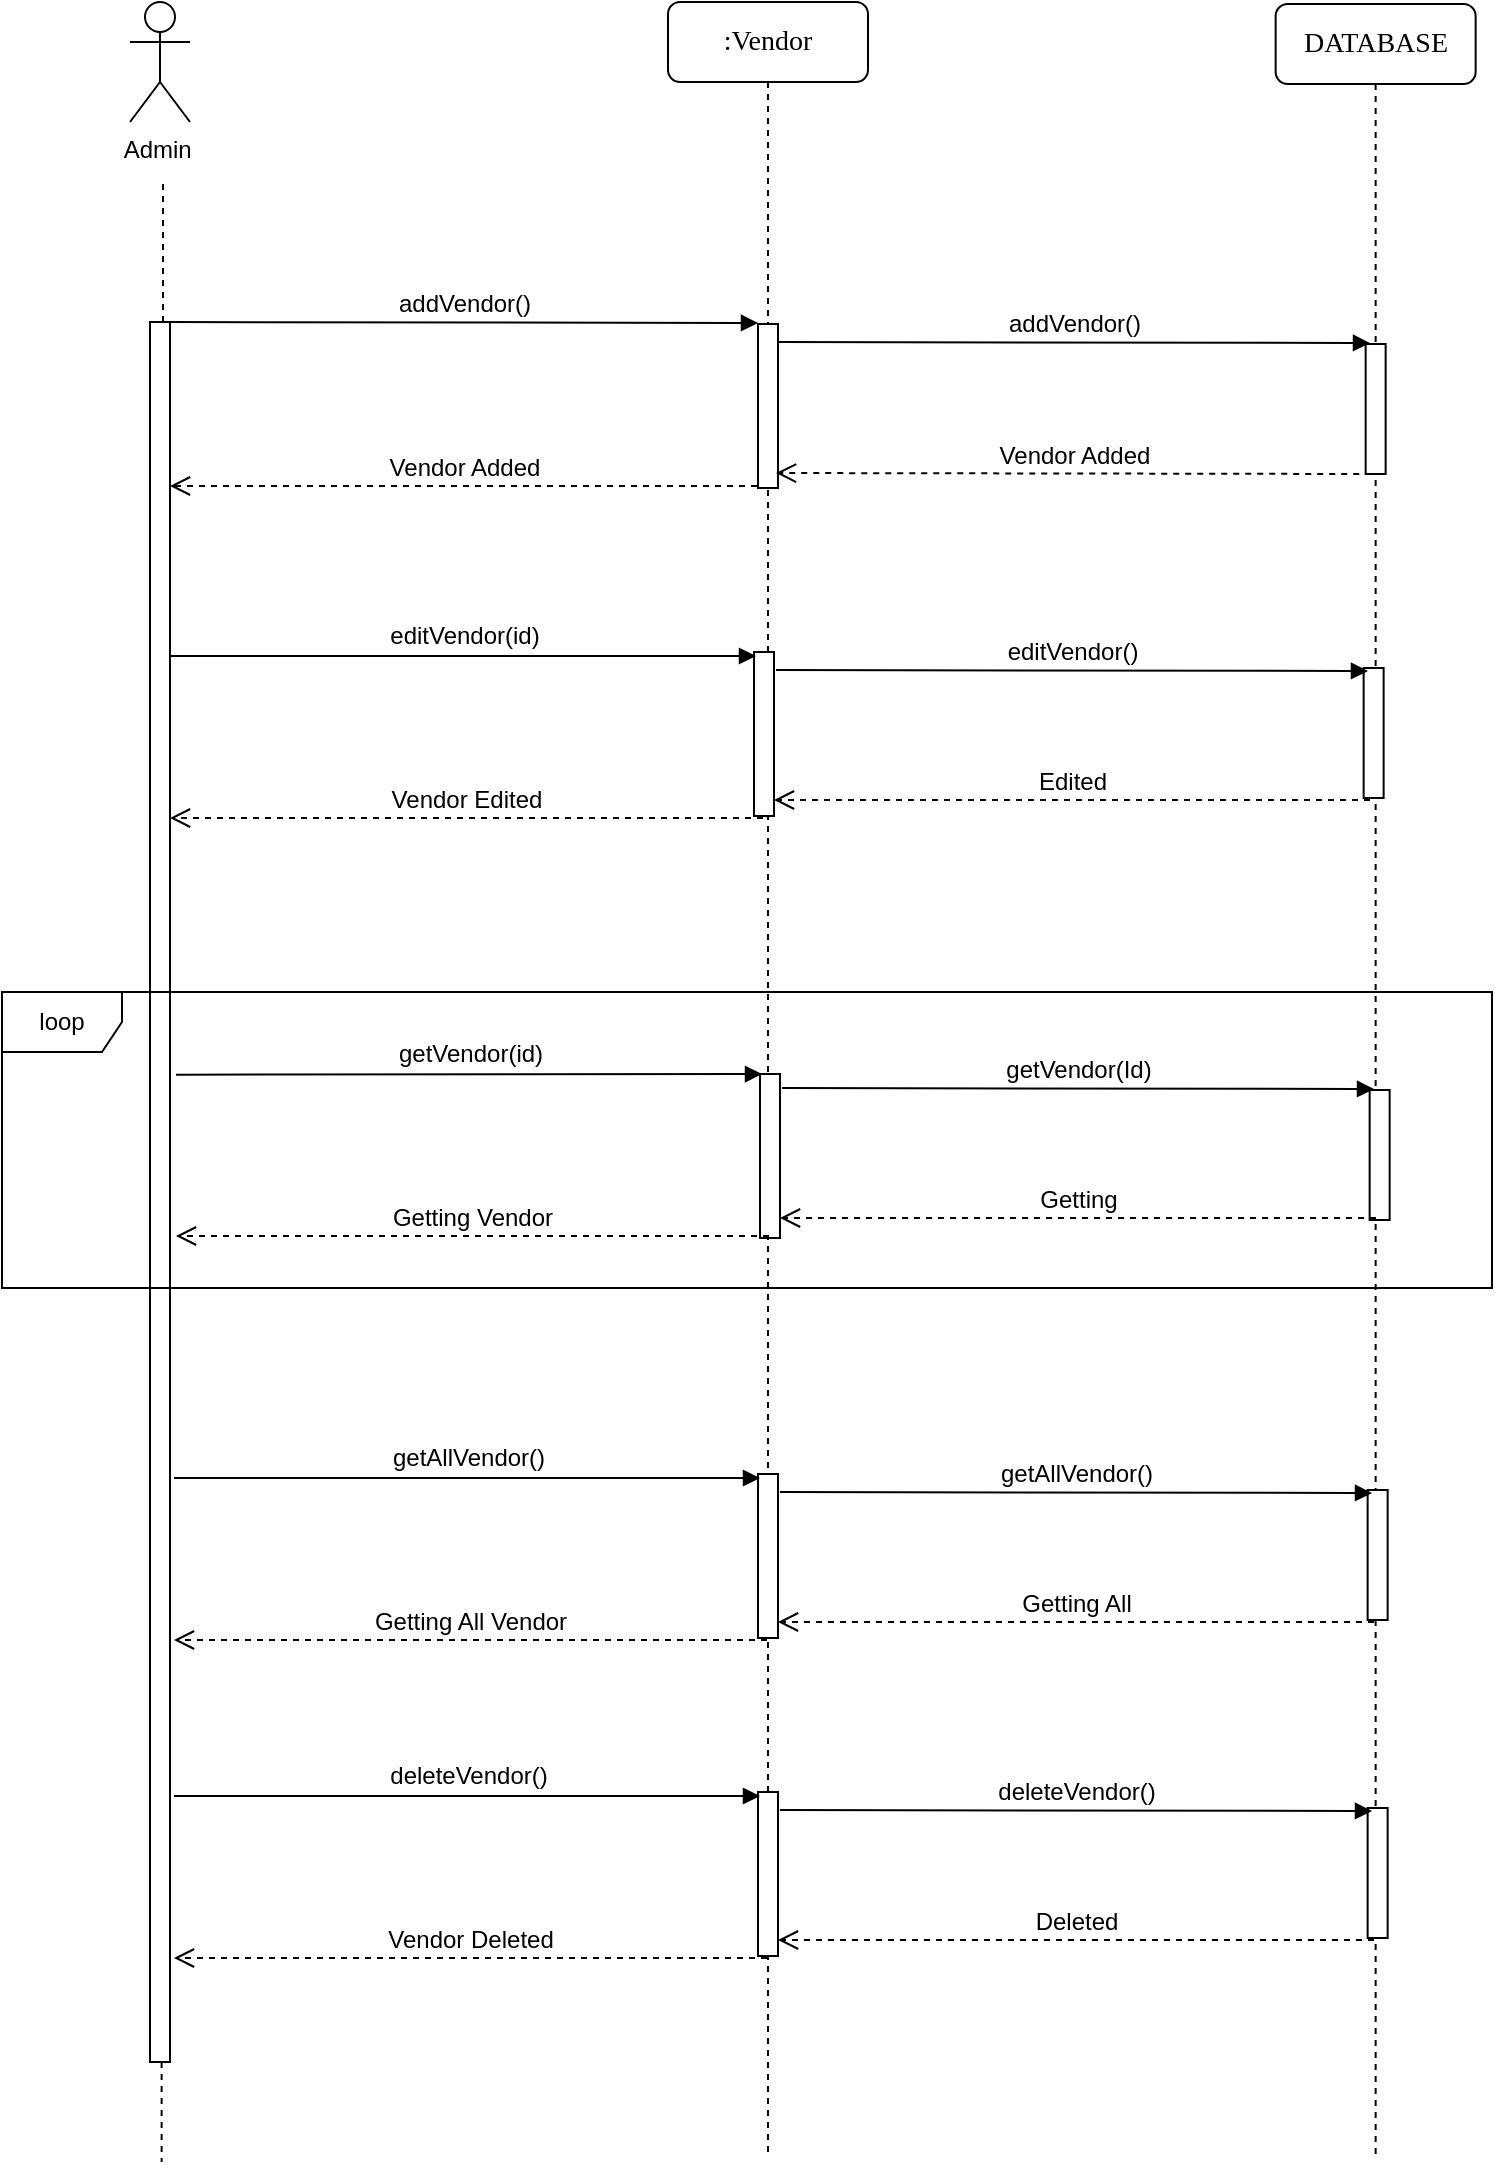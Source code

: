 <mxfile version="21.2.1" type="device">
  <diagram name="Page-1" id="MuWw8hlP-7gh3ki9MRSE">
    <mxGraphModel dx="1434" dy="854" grid="1" gridSize="10" guides="1" tooltips="1" connect="1" arrows="1" fold="1" page="1" pageScale="1" pageWidth="827" pageHeight="1169" math="0" shadow="0">
      <root>
        <mxCell id="0" />
        <mxCell id="1" parent="0" />
        <mxCell id="n9vFjWYDE5SBtBu7MkNS-8" value=":Vendor" style="shape=umlLifeline;perimeter=lifelinePerimeter;whiteSpace=wrap;html=1;container=1;collapsible=0;recursiveResize=0;outlineConnect=0;rounded=1;shadow=0;comic=0;labelBackgroundColor=none;strokeWidth=1;fontFamily=Verdana;fontSize=14;align=center;" parent="1" vertex="1">
          <mxGeometry x="379" y="45" width="100" height="1078" as="geometry" />
        </mxCell>
        <mxCell id="n9vFjWYDE5SBtBu7MkNS-1" value="Admin&amp;nbsp;" style="shape=umlActor;verticalLabelPosition=bottom;verticalAlign=top;html=1;points=[[0,0.333,0,0,0],[0,1,0,0,0],[0.25,0.1,0,0,0],[0.5,0,0,0,0],[0.5,0.5,0,0,0],[0.55,1,0,0,31],[0.75,0.1,0,0,0],[1,0.333,0,0,0],[1,1,0,0,0]];" parent="1" vertex="1">
          <mxGeometry x="110" y="45" width="30" height="60" as="geometry" />
        </mxCell>
        <mxCell id="n9vFjWYDE5SBtBu7MkNS-2" value="" style="rounded=0;orthogonalLoop=1;jettySize=auto;html=1;dashed=1;endArrow=none;endFill=0;" parent="1" source="n9vFjWYDE5SBtBu7MkNS-9" edge="1">
          <mxGeometry relative="1" as="geometry">
            <mxPoint x="124.82" y="115" as="sourcePoint" />
            <mxPoint x="125.82" y="1125" as="targetPoint" />
          </mxGeometry>
        </mxCell>
        <mxCell id="n9vFjWYDE5SBtBu7MkNS-3" value="DATABASE" style="shape=umlLifeline;perimeter=lifelinePerimeter;whiteSpace=wrap;html=1;container=1;collapsible=0;recursiveResize=0;outlineConnect=0;rounded=1;shadow=0;comic=0;labelBackgroundColor=none;strokeWidth=1;fontFamily=Verdana;fontSize=14;align=center;" parent="1" vertex="1">
          <mxGeometry x="682.82" y="46" width="100" height="1078" as="geometry" />
        </mxCell>
        <mxCell id="n9vFjWYDE5SBtBu7MkNS-4" value="" style="html=1;points=[];perimeter=orthogonalPerimeter;rounded=0;shadow=0;comic=0;labelBackgroundColor=none;strokeWidth=1;fontFamily=Verdana;fontSize=12;align=center;" parent="n9vFjWYDE5SBtBu7MkNS-3" vertex="1">
          <mxGeometry x="-258.82" y="160" width="10" height="82" as="geometry" />
        </mxCell>
        <mxCell id="n9vFjWYDE5SBtBu7MkNS-21" value="" style="html=1;points=[];perimeter=orthogonalPerimeter;rounded=0;shadow=0;comic=0;labelBackgroundColor=none;strokeWidth=1;fontFamily=Verdana;fontSize=12;align=center;" parent="n9vFjWYDE5SBtBu7MkNS-3" vertex="1">
          <mxGeometry x="-257.82" y="535" width="10" height="82" as="geometry" />
        </mxCell>
        <mxCell id="uISs0ZUxdiLHD1mFaJ5K-4" value="" style="html=1;points=[];perimeter=orthogonalPerimeter;rounded=0;shadow=0;comic=0;labelBackgroundColor=none;strokeWidth=1;fontFamily=Verdana;fontSize=12;align=center;" vertex="1" parent="n9vFjWYDE5SBtBu7MkNS-3">
          <mxGeometry x="45" y="170" width="10" height="65" as="geometry" />
        </mxCell>
        <mxCell id="uISs0ZUxdiLHD1mFaJ5K-7" value="" style="html=1;points=[];perimeter=orthogonalPerimeter;rounded=0;shadow=0;comic=0;labelBackgroundColor=none;strokeWidth=1;fontFamily=Verdana;fontSize=12;align=center;" vertex="1" parent="n9vFjWYDE5SBtBu7MkNS-3">
          <mxGeometry x="47" y="543" width="10" height="65" as="geometry" />
        </mxCell>
        <mxCell id="n9vFjWYDE5SBtBu7MkNS-17" value="&lt;font style=&quot;font-size: 12px;&quot;&gt;addVendor()&lt;/font&gt;" style="html=1;verticalAlign=bottom;endArrow=block;edgeStyle=elbowEdgeStyle;elbow=vertical;curved=0;rounded=0;fontSize=13;" parent="1" edge="1">
          <mxGeometry x="0.001" width="80" relative="1" as="geometry">
            <mxPoint x="130" y="205" as="sourcePoint" />
            <mxPoint x="424.0" y="206" as="targetPoint" />
            <mxPoint as="offset" />
          </mxGeometry>
        </mxCell>
        <mxCell id="n9vFjWYDE5SBtBu7MkNS-18" value="&lt;font style=&quot;font-size: 12px;&quot;&gt;Vendor Added&lt;/font&gt;" style="html=1;verticalAlign=bottom;endArrow=open;dashed=1;endSize=8;edgeStyle=elbowEdgeStyle;elbow=vertical;curved=0;rounded=0;" parent="1" edge="1">
          <mxGeometry relative="1" as="geometry">
            <mxPoint x="423.5" y="286.966" as="sourcePoint" />
            <mxPoint x="130" y="287.03" as="targetPoint" />
          </mxGeometry>
        </mxCell>
        <mxCell id="n9vFjWYDE5SBtBu7MkNS-19" value="&lt;font style=&quot;font-size: 12px;&quot;&gt;getVendor(id)&lt;/font&gt;" style="html=1;verticalAlign=bottom;endArrow=block;edgeStyle=elbowEdgeStyle;elbow=vertical;curved=0;rounded=0;fontSize=13;exitX=1.2;exitY=0.228;exitDx=0;exitDy=0;exitPerimeter=0;" parent="1" edge="1">
          <mxGeometry x="0.001" width="80" relative="1" as="geometry">
            <mxPoint x="133" y="581.36" as="sourcePoint" />
            <mxPoint x="426.0" y="581" as="targetPoint" />
            <mxPoint as="offset" />
          </mxGeometry>
        </mxCell>
        <mxCell id="n9vFjWYDE5SBtBu7MkNS-20" value="&lt;font style=&quot;font-size: 12px;&quot;&gt;Getting Vendor&lt;/font&gt;" style="html=1;verticalAlign=bottom;endArrow=open;dashed=1;endSize=8;edgeStyle=elbowEdgeStyle;elbow=vertical;curved=0;rounded=0;entryX=1.2;entryY=0.321;entryDx=0;entryDy=0;entryPerimeter=0;" parent="1" edge="1">
          <mxGeometry relative="1" as="geometry">
            <mxPoint x="429.5" y="661.996" as="sourcePoint" />
            <mxPoint x="133" y="662.27" as="targetPoint" />
          </mxGeometry>
        </mxCell>
        <mxCell id="uISs0ZUxdiLHD1mFaJ5K-1" value="" style="rounded=0;orthogonalLoop=1;jettySize=auto;html=1;dashed=1;endArrow=none;endFill=0;exitX=0.55;exitY=1;exitDx=0;exitDy=31;exitPerimeter=0;" edge="1" parent="1" source="n9vFjWYDE5SBtBu7MkNS-1" target="n9vFjWYDE5SBtBu7MkNS-9">
          <mxGeometry relative="1" as="geometry">
            <mxPoint x="126.82" y="136" as="sourcePoint" />
            <mxPoint x="128.82" y="1125" as="targetPoint" />
          </mxGeometry>
        </mxCell>
        <mxCell id="n9vFjWYDE5SBtBu7MkNS-9" value="" style="html=1;points=[[0,0,0,0,0]];perimeter=orthogonalPerimeter;rounded=0;shadow=0;comic=0;labelBackgroundColor=none;strokeWidth=1;fontFamily=Verdana;fontSize=12;align=center;" parent="1" vertex="1">
          <mxGeometry x="120" y="205" width="10" height="870" as="geometry" />
        </mxCell>
        <mxCell id="uISs0ZUxdiLHD1mFaJ5K-2" value="&lt;font style=&quot;font-size: 12px;&quot;&gt;addVendor()&lt;/font&gt;" style="html=1;verticalAlign=bottom;endArrow=block;edgeStyle=elbowEdgeStyle;elbow=vertical;curved=0;rounded=0;fontSize=13;" edge="1" parent="1">
          <mxGeometry x="0.001" width="80" relative="1" as="geometry">
            <mxPoint x="434" y="215" as="sourcePoint" />
            <mxPoint x="730" y="216" as="targetPoint" />
            <mxPoint as="offset" />
          </mxGeometry>
        </mxCell>
        <mxCell id="uISs0ZUxdiLHD1mFaJ5K-3" value="&lt;font style=&quot;font-size: 12px;&quot;&gt;Vendor Added&lt;/font&gt;" style="html=1;verticalAlign=bottom;endArrow=open;dashed=1;endSize=8;edgeStyle=elbowEdgeStyle;elbow=vertical;curved=0;rounded=0;exitX=0.478;exitY=0.218;exitDx=0;exitDy=0;exitPerimeter=0;" edge="1" parent="1" source="n9vFjWYDE5SBtBu7MkNS-3">
          <mxGeometry relative="1" as="geometry">
            <mxPoint x="726.5" y="279.996" as="sourcePoint" />
            <mxPoint x="433" y="280.06" as="targetPoint" />
          </mxGeometry>
        </mxCell>
        <mxCell id="uISs0ZUxdiLHD1mFaJ5K-5" value="&lt;font style=&quot;font-size: 12px;&quot;&gt;getVendor(Id)&lt;/font&gt;" style="html=1;verticalAlign=bottom;endArrow=block;edgeStyle=elbowEdgeStyle;elbow=vertical;curved=0;rounded=0;fontSize=13;" edge="1" parent="1">
          <mxGeometry x="0.001" width="80" relative="1" as="geometry">
            <mxPoint x="436" y="588" as="sourcePoint" />
            <mxPoint x="732" y="589" as="targetPoint" />
            <mxPoint as="offset" />
          </mxGeometry>
        </mxCell>
        <mxCell id="uISs0ZUxdiLHD1mFaJ5K-6" value="&lt;font style=&quot;font-size: 12px;&quot;&gt;Getting&lt;/font&gt;" style="html=1;verticalAlign=bottom;endArrow=open;dashed=1;endSize=8;edgeStyle=elbowEdgeStyle;elbow=vertical;curved=0;rounded=0;exitX=0.478;exitY=0.218;exitDx=0;exitDy=0;exitPerimeter=0;" edge="1" parent="1">
          <mxGeometry relative="1" as="geometry">
            <mxPoint x="733" y="653" as="sourcePoint" />
            <mxPoint x="435" y="653.06" as="targetPoint" />
          </mxGeometry>
        </mxCell>
        <mxCell id="n9vFjWYDE5SBtBu7MkNS-22" value="loop" style="shape=umlFrame;whiteSpace=wrap;html=1;pointerEvents=0;" parent="1" vertex="1">
          <mxGeometry x="46" y="540" width="745" height="148" as="geometry" />
        </mxCell>
        <mxCell id="uISs0ZUxdiLHD1mFaJ5K-10" value="" style="html=1;points=[];perimeter=orthogonalPerimeter;rounded=0;shadow=0;comic=0;labelBackgroundColor=none;strokeWidth=1;fontFamily=Verdana;fontSize=12;align=center;" vertex="1" parent="1">
          <mxGeometry x="422.0" y="370" width="10" height="82" as="geometry" />
        </mxCell>
        <mxCell id="uISs0ZUxdiLHD1mFaJ5K-11" value="" style="html=1;points=[];perimeter=orthogonalPerimeter;rounded=0;shadow=0;comic=0;labelBackgroundColor=none;strokeWidth=1;fontFamily=Verdana;fontSize=12;align=center;" vertex="1" parent="1">
          <mxGeometry x="726.82" y="378" width="10" height="65" as="geometry" />
        </mxCell>
        <mxCell id="uISs0ZUxdiLHD1mFaJ5K-12" value="&lt;font style=&quot;font-size: 12px;&quot;&gt;editVendor(id)&lt;/font&gt;" style="html=1;verticalAlign=bottom;endArrow=block;edgeStyle=elbowEdgeStyle;elbow=vertical;curved=0;rounded=0;fontSize=13;exitX=1.2;exitY=0.228;exitDx=0;exitDy=0;exitPerimeter=0;" edge="1" parent="1">
          <mxGeometry x="0.001" width="80" relative="1" as="geometry">
            <mxPoint x="130" y="372" as="sourcePoint" />
            <mxPoint x="423.0" y="372" as="targetPoint" />
            <mxPoint as="offset" />
          </mxGeometry>
        </mxCell>
        <mxCell id="uISs0ZUxdiLHD1mFaJ5K-13" value="&lt;font style=&quot;font-size: 12px;&quot;&gt;Vendor Edited&lt;/font&gt;" style="html=1;verticalAlign=bottom;endArrow=open;dashed=1;endSize=8;edgeStyle=elbowEdgeStyle;elbow=vertical;curved=0;rounded=0;entryX=1.2;entryY=0.321;entryDx=0;entryDy=0;entryPerimeter=0;" edge="1" parent="1">
          <mxGeometry relative="1" as="geometry">
            <mxPoint x="426.5" y="452.996" as="sourcePoint" />
            <mxPoint x="130" y="453" as="targetPoint" />
          </mxGeometry>
        </mxCell>
        <mxCell id="uISs0ZUxdiLHD1mFaJ5K-14" value="&lt;font style=&quot;font-size: 12px;&quot;&gt;editVendor()&lt;/font&gt;" style="html=1;verticalAlign=bottom;endArrow=block;edgeStyle=elbowEdgeStyle;elbow=vertical;curved=0;rounded=0;fontSize=13;" edge="1" parent="1">
          <mxGeometry x="0.001" width="80" relative="1" as="geometry">
            <mxPoint x="433" y="379" as="sourcePoint" />
            <mxPoint x="729" y="380" as="targetPoint" />
            <mxPoint as="offset" />
          </mxGeometry>
        </mxCell>
        <mxCell id="uISs0ZUxdiLHD1mFaJ5K-15" value="&lt;font style=&quot;font-size: 12px;&quot;&gt;Edited&lt;/font&gt;" style="html=1;verticalAlign=bottom;endArrow=open;dashed=1;endSize=8;edgeStyle=elbowEdgeStyle;elbow=vertical;curved=0;rounded=0;exitX=0.478;exitY=0.218;exitDx=0;exitDy=0;exitPerimeter=0;" edge="1" parent="1">
          <mxGeometry relative="1" as="geometry">
            <mxPoint x="730" y="444" as="sourcePoint" />
            <mxPoint x="432" y="444.06" as="targetPoint" />
          </mxGeometry>
        </mxCell>
        <mxCell id="uISs0ZUxdiLHD1mFaJ5K-16" value="" style="html=1;points=[];perimeter=orthogonalPerimeter;rounded=0;shadow=0;comic=0;labelBackgroundColor=none;strokeWidth=1;fontFamily=Verdana;fontSize=12;align=center;" vertex="1" parent="1">
          <mxGeometry x="424.0" y="781" width="10" height="82" as="geometry" />
        </mxCell>
        <mxCell id="uISs0ZUxdiLHD1mFaJ5K-17" value="" style="html=1;points=[];perimeter=orthogonalPerimeter;rounded=0;shadow=0;comic=0;labelBackgroundColor=none;strokeWidth=1;fontFamily=Verdana;fontSize=12;align=center;" vertex="1" parent="1">
          <mxGeometry x="728.82" y="789" width="10" height="65" as="geometry" />
        </mxCell>
        <mxCell id="uISs0ZUxdiLHD1mFaJ5K-18" value="&lt;font style=&quot;font-size: 12px;&quot;&gt;getAllVendor()&lt;/font&gt;" style="html=1;verticalAlign=bottom;endArrow=block;edgeStyle=elbowEdgeStyle;elbow=vertical;curved=0;rounded=0;fontSize=13;exitX=1.2;exitY=0.228;exitDx=0;exitDy=0;exitPerimeter=0;" edge="1" parent="1">
          <mxGeometry x="0.001" width="80" relative="1" as="geometry">
            <mxPoint x="132" y="783" as="sourcePoint" />
            <mxPoint x="425.0" y="783" as="targetPoint" />
            <mxPoint as="offset" />
          </mxGeometry>
        </mxCell>
        <mxCell id="uISs0ZUxdiLHD1mFaJ5K-19" value="&lt;font style=&quot;font-size: 12px;&quot;&gt;Getting All Vendor&lt;/font&gt;" style="html=1;verticalAlign=bottom;endArrow=open;dashed=1;endSize=8;edgeStyle=elbowEdgeStyle;elbow=vertical;curved=0;rounded=0;entryX=1.2;entryY=0.321;entryDx=0;entryDy=0;entryPerimeter=0;" edge="1" parent="1">
          <mxGeometry relative="1" as="geometry">
            <mxPoint x="428.5" y="863.996" as="sourcePoint" />
            <mxPoint x="132" y="864" as="targetPoint" />
          </mxGeometry>
        </mxCell>
        <mxCell id="uISs0ZUxdiLHD1mFaJ5K-20" value="&lt;font style=&quot;font-size: 12px;&quot;&gt;getAllVendor()&lt;/font&gt;" style="html=1;verticalAlign=bottom;endArrow=block;edgeStyle=elbowEdgeStyle;elbow=vertical;curved=0;rounded=0;fontSize=13;" edge="1" parent="1">
          <mxGeometry x="0.001" width="80" relative="1" as="geometry">
            <mxPoint x="435" y="790" as="sourcePoint" />
            <mxPoint x="731" y="791" as="targetPoint" />
            <mxPoint as="offset" />
          </mxGeometry>
        </mxCell>
        <mxCell id="uISs0ZUxdiLHD1mFaJ5K-21" value="&lt;font style=&quot;font-size: 12px;&quot;&gt;Getting All&lt;/font&gt;" style="html=1;verticalAlign=bottom;endArrow=open;dashed=1;endSize=8;edgeStyle=elbowEdgeStyle;elbow=vertical;curved=0;rounded=0;exitX=0.478;exitY=0.218;exitDx=0;exitDy=0;exitPerimeter=0;" edge="1" parent="1">
          <mxGeometry relative="1" as="geometry">
            <mxPoint x="732" y="855" as="sourcePoint" />
            <mxPoint x="434" y="855.06" as="targetPoint" />
          </mxGeometry>
        </mxCell>
        <mxCell id="uISs0ZUxdiLHD1mFaJ5K-22" value="" style="html=1;points=[];perimeter=orthogonalPerimeter;rounded=0;shadow=0;comic=0;labelBackgroundColor=none;strokeWidth=1;fontFamily=Verdana;fontSize=12;align=center;" vertex="1" parent="1">
          <mxGeometry x="424.0" y="940" width="10" height="82" as="geometry" />
        </mxCell>
        <mxCell id="uISs0ZUxdiLHD1mFaJ5K-23" value="" style="html=1;points=[];perimeter=orthogonalPerimeter;rounded=0;shadow=0;comic=0;labelBackgroundColor=none;strokeWidth=1;fontFamily=Verdana;fontSize=12;align=center;" vertex="1" parent="1">
          <mxGeometry x="728.82" y="948" width="10" height="65" as="geometry" />
        </mxCell>
        <mxCell id="uISs0ZUxdiLHD1mFaJ5K-24" value="&lt;font style=&quot;font-size: 12px;&quot;&gt;deleteVendor()&lt;/font&gt;" style="html=1;verticalAlign=bottom;endArrow=block;edgeStyle=elbowEdgeStyle;elbow=vertical;curved=0;rounded=0;fontSize=13;exitX=1.2;exitY=0.228;exitDx=0;exitDy=0;exitPerimeter=0;" edge="1" parent="1">
          <mxGeometry x="0.001" width="80" relative="1" as="geometry">
            <mxPoint x="132" y="942" as="sourcePoint" />
            <mxPoint x="425.0" y="942" as="targetPoint" />
            <mxPoint as="offset" />
          </mxGeometry>
        </mxCell>
        <mxCell id="uISs0ZUxdiLHD1mFaJ5K-25" value="&lt;font style=&quot;font-size: 12px;&quot;&gt;Vendor Deleted&lt;/font&gt;" style="html=1;verticalAlign=bottom;endArrow=open;dashed=1;endSize=8;edgeStyle=elbowEdgeStyle;elbow=vertical;curved=0;rounded=0;entryX=1.2;entryY=0.321;entryDx=0;entryDy=0;entryPerimeter=0;" edge="1" parent="1">
          <mxGeometry relative="1" as="geometry">
            <mxPoint x="428.5" y="1022.996" as="sourcePoint" />
            <mxPoint x="132" y="1023" as="targetPoint" />
          </mxGeometry>
        </mxCell>
        <mxCell id="uISs0ZUxdiLHD1mFaJ5K-26" value="&lt;font style=&quot;font-size: 12px;&quot;&gt;deleteVendor()&lt;/font&gt;" style="html=1;verticalAlign=bottom;endArrow=block;edgeStyle=elbowEdgeStyle;elbow=vertical;curved=0;rounded=0;fontSize=13;" edge="1" parent="1">
          <mxGeometry x="0.001" width="80" relative="1" as="geometry">
            <mxPoint x="435" y="949" as="sourcePoint" />
            <mxPoint x="731" y="950" as="targetPoint" />
            <mxPoint as="offset" />
          </mxGeometry>
        </mxCell>
        <mxCell id="uISs0ZUxdiLHD1mFaJ5K-27" value="&lt;font style=&quot;font-size: 12px;&quot;&gt;Deleted&lt;/font&gt;" style="html=1;verticalAlign=bottom;endArrow=open;dashed=1;endSize=8;edgeStyle=elbowEdgeStyle;elbow=vertical;curved=0;rounded=0;exitX=0.478;exitY=0.218;exitDx=0;exitDy=0;exitPerimeter=0;" edge="1" parent="1">
          <mxGeometry relative="1" as="geometry">
            <mxPoint x="732" y="1014" as="sourcePoint" />
            <mxPoint x="434" y="1014.06" as="targetPoint" />
          </mxGeometry>
        </mxCell>
      </root>
    </mxGraphModel>
  </diagram>
</mxfile>
